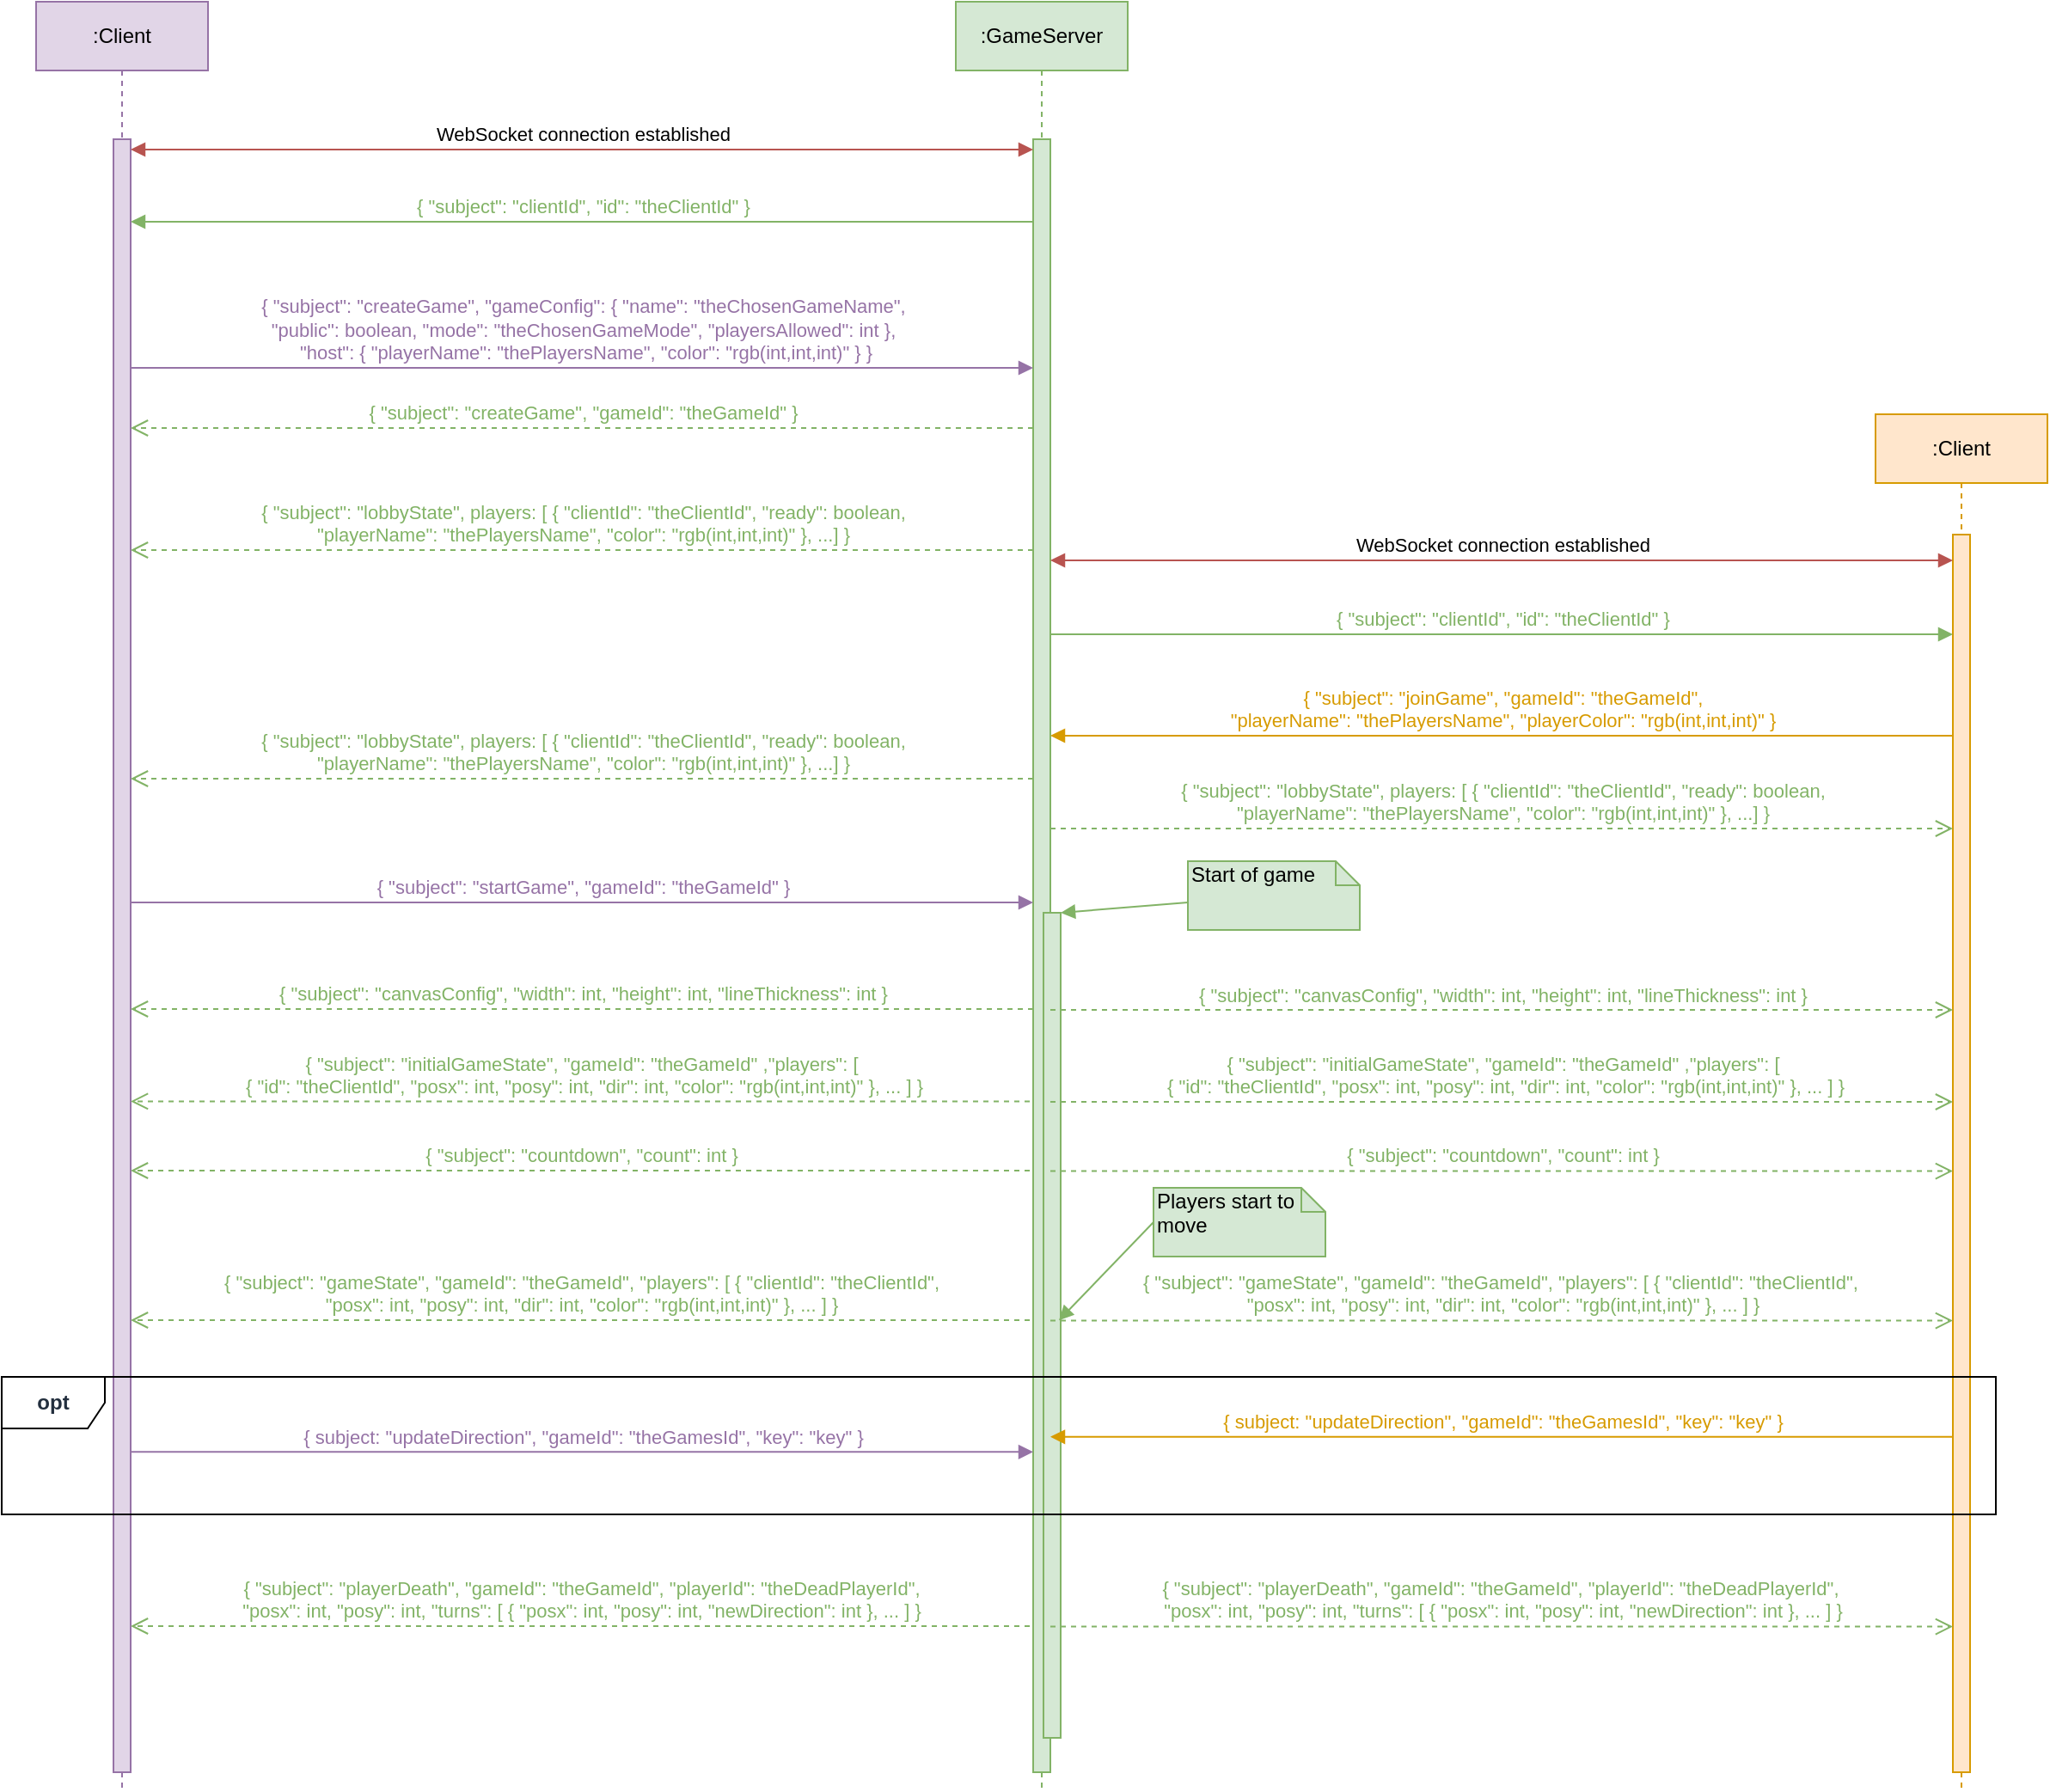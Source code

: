 <mxfile version="13.0.4" type="device"><diagram id="x6VjQY2JHNlnfzPoOkTp" name="Page-1"><mxGraphModel dx="1263" dy="650" grid="1" gridSize="10" guides="1" tooltips="1" connect="1" arrows="1" fold="1" page="1" pageScale="1" pageWidth="827" pageHeight="1169" math="0" shadow="0"><root><mxCell id="0"/><mxCell id="1" parent="0"/><mxCell id="3tJNfasR7rxR21M_EDKT-1" value=":GameServer" style="shape=umlLifeline;perimeter=lifelinePerimeter;whiteSpace=wrap;html=1;container=1;collapsible=0;recursiveResize=0;outlineConnect=0;fillColor=#d5e8d4;strokeColor=#82b366;" vertex="1" parent="1"><mxGeometry x="585" y="40" width="100" height="1040" as="geometry"/></mxCell><mxCell id="3tJNfasR7rxR21M_EDKT-12" value="" style="html=1;points=[];perimeter=orthogonalPerimeter;fillColor=#d5e8d4;strokeColor=#82b366;" vertex="1" parent="3tJNfasR7rxR21M_EDKT-1"><mxGeometry x="45" y="80" width="10" height="950" as="geometry"/></mxCell><mxCell id="3tJNfasR7rxR21M_EDKT-39" value="" style="html=1;points=[];perimeter=orthogonalPerimeter;fillColor=#d5e8d4;strokeColor=#82b366;" vertex="1" parent="3tJNfasR7rxR21M_EDKT-1"><mxGeometry x="51" y="530" width="10" height="480" as="geometry"/></mxCell><mxCell id="3tJNfasR7rxR21M_EDKT-2" value=":Client" style="shape=umlLifeline;perimeter=lifelinePerimeter;whiteSpace=wrap;html=1;container=1;collapsible=0;recursiveResize=0;outlineConnect=0;fillColor=#e1d5e7;strokeColor=#9673a6;" vertex="1" parent="1"><mxGeometry x="50" y="40" width="100" height="1040" as="geometry"/></mxCell><mxCell id="3tJNfasR7rxR21M_EDKT-11" value="" style="html=1;points=[];perimeter=orthogonalPerimeter;fillColor=#e1d5e7;strokeColor=#9673a6;" vertex="1" parent="3tJNfasR7rxR21M_EDKT-2"><mxGeometry x="45" y="80" width="10" height="950" as="geometry"/></mxCell><mxCell id="3tJNfasR7rxR21M_EDKT-25" value=":Client" style="shape=umlLifeline;perimeter=lifelinePerimeter;whiteSpace=wrap;html=1;container=1;collapsible=0;recursiveResize=0;outlineConnect=0;fillColor=#ffe6cc;strokeColor=#d79b00;" vertex="1" parent="1"><mxGeometry x="1120" y="280" width="100" height="800" as="geometry"/></mxCell><mxCell id="3tJNfasR7rxR21M_EDKT-26" value="" style="html=1;points=[];perimeter=orthogonalPerimeter;fillColor=#ffe6cc;strokeColor=#d79b00;" vertex="1" parent="3tJNfasR7rxR21M_EDKT-25"><mxGeometry x="45" y="70" width="10" height="720" as="geometry"/></mxCell><mxCell id="3tJNfasR7rxR21M_EDKT-53" value="&lt;b&gt;&lt;font color=&quot;#232f3e&quot;&gt;opt&lt;/font&gt;&lt;/b&gt;" style="shape=umlFrame;whiteSpace=wrap;html=1;fontColor=#D79B00;" vertex="1" parent="1"><mxGeometry x="30" y="840" width="1160" height="80" as="geometry"/></mxCell><mxCell id="3tJNfasR7rxR21M_EDKT-52" value="{ subject: &quot;updateDirection&quot;, &quot;gameId&quot;: &quot;theGamesId&quot;, &quot;key&quot;: &quot;key&quot; }" style="html=1;verticalAlign=bottom;endArrow=block;fontColor=#D79B00;fillColor=#ffe6cc;strokeColor=#d79b00;exitX=0;exitY=0.729;exitDx=0;exitDy=0;exitPerimeter=0;" edge="1" parent="1" source="3tJNfasR7rxR21M_EDKT-26" target="3tJNfasR7rxR21M_EDKT-12"><mxGeometry relative="1" as="geometry"><mxPoint x="1165" y="870" as="sourcePoint"/><mxPoint x="640" y="870" as="targetPoint"/></mxGeometry></mxCell><mxCell id="3tJNfasR7rxR21M_EDKT-54" value="&lt;div&gt;{ &quot;subject&quot;: &quot;playerDeath&quot;, &quot;gameId&quot;: &quot;theGameId&quot;, &quot;playerId&quot;: &quot;theDeadPlayerId&quot;,&amp;nbsp;&lt;/div&gt;&lt;div&gt;&quot;posx&quot;: int, &quot;posy&quot;: int, &quot;turns&quot;: [ { &quot;posx&quot;: int, &quot;posy&quot;: int, &quot;newDirection&quot;: int }, ... ] }&lt;/div&gt;" style="html=1;verticalAlign=bottom;endArrow=open;dashed=1;endSize=8;fontColor=#82B366;fillColor=#d5e8d4;strokeColor=#82b366;" edge="1" parent="1"><mxGeometry relative="1" as="geometry"><mxPoint x="1165" y="985.28" as="targetPoint"/><mxPoint x="640" y="985.28" as="sourcePoint"/></mxGeometry></mxCell><mxCell id="3tJNfasR7rxR21M_EDKT-45" value="&lt;div&gt;{ &quot;subject&quot;: &quot;gameState&quot;, &quot;gameId&quot;: &quot;theGameId&quot;, &quot;players&quot;: [ { &quot;clientId&quot;: &quot;theClientId&quot;,&amp;nbsp;&lt;/div&gt;&lt;div&gt;&quot;posx&quot;: int, &quot;posy&quot;: int, &quot;dir&quot;: int, &quot;color&quot;: &quot;rgb(int,int,int)&quot; }, ... ] }&lt;/div&gt;" style="html=1;verticalAlign=bottom;endArrow=open;dashed=1;endSize=8;fontColor=#82B366;fillColor=#d5e8d4;strokeColor=#82b366;" edge="1" parent="1"><mxGeometry relative="1" as="geometry"><mxPoint x="1165" y="807.28" as="targetPoint"/><mxPoint x="640" y="807.28" as="sourcePoint"/></mxGeometry></mxCell><mxCell id="3tJNfasR7rxR21M_EDKT-43" value="{ &quot;subject&quot;: &quot;countdown&quot;, &quot;count&quot;: int }" style="html=1;verticalAlign=bottom;endArrow=open;dashed=1;endSize=8;fontColor=#82B366;fillColor=#d5e8d4;strokeColor=#82b366;" edge="1" parent="1"><mxGeometry relative="1" as="geometry"><mxPoint x="1165" y="720.28" as="targetPoint"/><mxPoint x="640" y="720.28" as="sourcePoint"/></mxGeometry></mxCell><mxCell id="3tJNfasR7rxR21M_EDKT-40" value="{ &quot;subject&quot;: &quot;initialGameState&quot;, &quot;gameId&quot;: &quot;theGameId&quot; ,&quot;players&quot;: [&lt;br&gt;&amp;nbsp;{ &quot;id&quot;: &quot;theClientId&quot;, &quot;posx&quot;: int, &quot;posy&quot;: int, &quot;dir&quot;: int, &quot;color&quot;: &quot;rgb(int,int,int)&quot; }, ... ] }" style="html=1;verticalAlign=bottom;endArrow=open;dashed=1;endSize=8;fontColor=#82B366;fillColor=#d5e8d4;strokeColor=#82b366;" edge="1" parent="1"><mxGeometry relative="1" as="geometry"><mxPoint x="1165" y="680" as="targetPoint"/><mxPoint x="640" y="680" as="sourcePoint"/></mxGeometry></mxCell><mxCell id="3tJNfasR7rxR21M_EDKT-35" value="{ &quot;subject&quot;: &quot;canvasConfig&quot;, &quot;width&quot;: int, &quot;height&quot;: int, &quot;lineThickness&quot;: int }" style="html=1;verticalAlign=bottom;endArrow=open;dashed=1;endSize=8;fontColor=#82B366;fillColor=#d5e8d4;strokeColor=#82b366;" edge="1" parent="1" source="3tJNfasR7rxR21M_EDKT-12"><mxGeometry relative="1" as="geometry"><mxPoint x="1165" y="626.5" as="targetPoint"/><mxPoint x="640" y="626.5" as="sourcePoint"/></mxGeometry></mxCell><mxCell id="3tJNfasR7rxR21M_EDKT-5" value="WebSocket connection established" style="html=1;verticalAlign=bottom;endArrow=block;startArrow=block;startFill=1;fillColor=#f8cecc;strokeColor=#b85450;" edge="1" parent="1"><mxGeometry relative="1" as="geometry"><mxPoint x="105" y="126" as="sourcePoint"/><mxPoint x="630" y="126" as="targetPoint"/></mxGeometry></mxCell><mxCell id="3tJNfasR7rxR21M_EDKT-7" value="{ &quot;subject&quot;: &quot;clientId&quot;, &quot;id&quot;: &quot;theClientId&quot; }" style="html=1;verticalAlign=bottom;endArrow=none;startArrow=block;startFill=1;endFill=0;fillColor=#d5e8d4;strokeColor=#82b366;fontColor=#82B366;" edge="1" parent="1"><mxGeometry relative="1" as="geometry"><mxPoint x="105" y="168" as="sourcePoint"/><mxPoint x="630" y="168" as="targetPoint"/></mxGeometry></mxCell><mxCell id="3tJNfasR7rxR21M_EDKT-13" value="{ &quot;subject&quot;: &quot;createGame&quot;, &quot;gameConfig&quot;: { &quot;name&quot;: &quot;theChosenGameName&quot;, &lt;br&gt;&quot;public&quot;: boolean,&amp;nbsp;&quot;mode&quot;: &quot;theChosenGameMode&quot;,&amp;nbsp;&quot;playersAllowed&quot;: int },&lt;br&gt;&amp;nbsp;&quot;host&quot;: { &quot;playerName&quot;: &quot;thePlayersName&quot;, &quot;color&quot;: &quot;rgb(int,int,int)&quot; } }" style="html=1;verticalAlign=bottom;endArrow=block;entryX=0;entryY=0;fontColor=#9673A6;fillColor=#e1d5e7;strokeColor=#9673a6;" edge="1" parent="1"><mxGeometry relative="1" as="geometry"><mxPoint x="105" y="253" as="sourcePoint"/><mxPoint x="630" y="253" as="targetPoint"/></mxGeometry></mxCell><mxCell id="3tJNfasR7rxR21M_EDKT-14" value="{ &quot;subject&quot;: &quot;lobbyState&quot;, players: [ { &quot;clientId&quot;: &quot;theClientId&quot;, &quot;ready&quot;: boolean, &lt;br&gt;&quot;playerName&quot;: &quot;thePlayersName&quot;, &quot;color&quot;: &quot;rgb(int,int,int)&quot; }, ...] }" style="html=1;verticalAlign=bottom;endArrow=open;dashed=1;endSize=8;fontColor=#82B366;fillColor=#d5e8d4;strokeColor=#82b366;" edge="1" source="3tJNfasR7rxR21M_EDKT-12" parent="1"><mxGeometry relative="1" as="geometry"><mxPoint x="105" y="359" as="targetPoint"/><mxPoint x="715" y="359" as="sourcePoint"/></mxGeometry></mxCell><mxCell id="3tJNfasR7rxR21M_EDKT-19" value="{ &quot;subject&quot;: &quot;createGame&quot;, &quot;gameId&quot;: &quot;theGameId&quot; }" style="html=1;verticalAlign=bottom;endArrow=open;dashed=1;endSize=8;fontColor=#82B366;fillColor=#d5e8d4;strokeColor=#82b366;" edge="1" parent="1" source="3tJNfasR7rxR21M_EDKT-12"><mxGeometry relative="1" as="geometry"><mxPoint x="105" y="288" as="targetPoint"/><mxPoint x="715" y="288" as="sourcePoint"/></mxGeometry></mxCell><mxCell id="3tJNfasR7rxR21M_EDKT-27" value="WebSocket connection established" style="html=1;verticalAlign=bottom;endArrow=block;startArrow=block;startFill=1;fillColor=#f8cecc;strokeColor=#b85450;" edge="1" parent="1"><mxGeometry relative="1" as="geometry"><mxPoint x="640" y="365" as="sourcePoint"/><mxPoint x="1165" y="365" as="targetPoint"/></mxGeometry></mxCell><mxCell id="3tJNfasR7rxR21M_EDKT-28" value="{ &quot;subject&quot;: &quot;clientId&quot;, &quot;id&quot;: &quot;theClientId&quot; }" style="html=1;verticalAlign=bottom;endArrow=none;startArrow=block;startFill=1;endFill=0;fillColor=#d5e8d4;strokeColor=#82b366;fontColor=#82B366;" edge="1" parent="1"><mxGeometry relative="1" as="geometry"><mxPoint x="1165" y="408" as="sourcePoint"/><mxPoint x="640" y="408" as="targetPoint"/></mxGeometry></mxCell><mxCell id="3tJNfasR7rxR21M_EDKT-29" value="{ &quot;subject&quot;: &quot;joinGame&quot;, &quot;gameId&quot;: &quot;theGameId&quot;, &lt;br&gt;&quot;playerName&quot;: &quot;thePlayersName&quot;, &quot;playerColor&quot;: &quot;rgb(int,int,int)&quot; }" style="html=1;verticalAlign=bottom;endArrow=block;fontColor=#D79B00;fillColor=#ffe6cc;strokeColor=#d79b00;" edge="1" parent="1"><mxGeometry relative="1" as="geometry"><mxPoint x="1165" y="467" as="sourcePoint"/><mxPoint x="640" y="467" as="targetPoint"/></mxGeometry></mxCell><mxCell id="3tJNfasR7rxR21M_EDKT-32" value="{ &quot;subject&quot;: &quot;lobbyState&quot;, players: [ { &quot;clientId&quot;: &quot;theClientId&quot;, &quot;ready&quot;: boolean, &lt;br&gt;&quot;playerName&quot;: &quot;thePlayersName&quot;, &quot;color&quot;: &quot;rgb(int,int,int)&quot; }, ...] }" style="html=1;verticalAlign=bottom;endArrow=open;dashed=1;endSize=8;fontColor=#82B366;fillColor=#d5e8d4;strokeColor=#82b366;" edge="1" parent="1"><mxGeometry relative="1" as="geometry"><mxPoint x="105" y="492" as="targetPoint"/><mxPoint x="630" y="492" as="sourcePoint"/></mxGeometry></mxCell><mxCell id="3tJNfasR7rxR21M_EDKT-33" value="{ &quot;subject&quot;: &quot;lobbyState&quot;, players: [ { &quot;clientId&quot;: &quot;theClientId&quot;, &quot;ready&quot;: boolean, &lt;br&gt;&quot;playerName&quot;: &quot;thePlayersName&quot;, &quot;color&quot;: &quot;rgb(int,int,int)&quot; }, ...] }" style="html=1;verticalAlign=bottom;endArrow=open;dashed=1;endSize=8;fontColor=#82B366;fillColor=#d5e8d4;strokeColor=#82b366;" edge="1" parent="1"><mxGeometry relative="1" as="geometry"><mxPoint x="1165" y="521" as="targetPoint"/><mxPoint x="640" y="521" as="sourcePoint"/></mxGeometry></mxCell><mxCell id="3tJNfasR7rxR21M_EDKT-34" value="{ &quot;subject&quot;: &quot;startGame&quot;, &quot;gameId&quot;: &quot;theGameId&quot; }" style="html=1;verticalAlign=bottom;endArrow=block;fontColor=#9673A6;fillColor=#e1d5e7;strokeColor=#9673a6;" edge="1" parent="1"><mxGeometry relative="1" as="geometry"><mxPoint x="105" y="564" as="sourcePoint"/><mxPoint x="630" y="564" as="targetPoint"/></mxGeometry></mxCell><mxCell id="3tJNfasR7rxR21M_EDKT-36" value="{ &quot;subject&quot;: &quot;canvasConfig&quot;, &quot;width&quot;: int, &quot;height&quot;: int, &quot;lineThickness&quot;: int }" style="html=1;verticalAlign=bottom;endArrow=open;dashed=1;endSize=8;fontColor=#82B366;fillColor=#d5e8d4;strokeColor=#82b366;" edge="1" parent="1"><mxGeometry relative="1" as="geometry"><mxPoint x="105" y="626" as="targetPoint"/><mxPoint x="630" y="626" as="sourcePoint"/></mxGeometry></mxCell><mxCell id="3tJNfasR7rxR21M_EDKT-38" value="" style="rounded=0;orthogonalLoop=1;jettySize=auto;html=1;startArrow=none;startFill=0;endArrow=block;endFill=1;fontColor=#D79B00;fillColor=#d5e8d4;strokeColor=#82b366;" edge="1" parent="1" source="3tJNfasR7rxR21M_EDKT-37" target="3tJNfasR7rxR21M_EDKT-39"><mxGeometry relative="1" as="geometry"/></mxCell><mxCell id="3tJNfasR7rxR21M_EDKT-37" value="Start of game" style="shape=note;whiteSpace=wrap;html=1;size=14;verticalAlign=top;align=left;spacingTop=-6;fillColor=#d5e8d4;strokeColor=#82b366;" vertex="1" parent="1"><mxGeometry x="720" y="540" width="100" height="40" as="geometry"/></mxCell><mxCell id="3tJNfasR7rxR21M_EDKT-41" value="{ &quot;subject&quot;: &quot;initialGameState&quot;, &quot;gameId&quot;: &quot;theGameId&quot; ,&quot;players&quot;: [&lt;br&gt;&amp;nbsp;{ &quot;id&quot;: &quot;theClientId&quot;, &quot;posx&quot;: int, &quot;posy&quot;: int, &quot;dir&quot;: int, &quot;color&quot;: &quot;rgb(int,int,int)&quot; }, ... ] }" style="html=1;verticalAlign=bottom;endArrow=open;dashed=1;endSize=8;fontColor=#82B366;fillColor=#d5e8d4;strokeColor=#82b366;exitX=-0.2;exitY=0.829;exitDx=0;exitDy=0;exitPerimeter=0;" edge="1" parent="1"><mxGeometry relative="1" as="geometry"><mxPoint x="105" y="679.72" as="targetPoint"/><mxPoint x="628" y="679.72" as="sourcePoint"/></mxGeometry></mxCell><mxCell id="3tJNfasR7rxR21M_EDKT-44" value="{ &quot;subject&quot;: &quot;countdown&quot;, &quot;count&quot;: int }" style="html=1;verticalAlign=bottom;endArrow=open;dashed=1;endSize=8;fontColor=#82B366;fillColor=#d5e8d4;strokeColor=#82b366;exitX=-0.2;exitY=0.829;exitDx=0;exitDy=0;exitPerimeter=0;" edge="1" parent="1"><mxGeometry relative="1" as="geometry"><mxPoint x="105" y="720" as="targetPoint"/><mxPoint x="628" y="720" as="sourcePoint"/></mxGeometry></mxCell><mxCell id="3tJNfasR7rxR21M_EDKT-46" value="{ &quot;subject&quot;: &quot;gameState&quot;, &quot;gameId&quot;: &quot;theGameId&quot;, &quot;players&quot;: [ { &quot;clientId&quot;: &quot;theClientId&quot;, &lt;br&gt;&quot;posx&quot;: int, &quot;posy&quot;: int, &quot;dir&quot;: int, &quot;color&quot;: &quot;rgb(int,int,int)&quot; }, ... ] }" style="html=1;verticalAlign=bottom;endArrow=open;dashed=1;endSize=8;fontColor=#82B366;fillColor=#d5e8d4;strokeColor=#82b366;exitX=-0.2;exitY=0.829;exitDx=0;exitDy=0;exitPerimeter=0;" edge="1" parent="1"><mxGeometry relative="1" as="geometry"><mxPoint x="105" y="807" as="targetPoint"/><mxPoint x="628" y="807" as="sourcePoint"/></mxGeometry></mxCell><mxCell id="3tJNfasR7rxR21M_EDKT-48" value="Players start to move" style="shape=note;whiteSpace=wrap;html=1;size=14;verticalAlign=top;align=left;spacingTop=-6;fillColor=#d5e8d4;strokeColor=#82b366;" vertex="1" parent="1"><mxGeometry x="700" y="730" width="100" height="40" as="geometry"/></mxCell><mxCell id="3tJNfasR7rxR21M_EDKT-49" value="" style="rounded=0;orthogonalLoop=1;jettySize=auto;html=1;startArrow=none;startFill=0;endArrow=block;endFill=1;fontColor=#D79B00;fillColor=#d5e8d4;strokeColor=#82b366;exitX=0;exitY=0.5;exitDx=0;exitDy=0;exitPerimeter=0;entryX=0.9;entryY=0.494;entryDx=0;entryDy=0;entryPerimeter=0;" edge="1" parent="1" source="3tJNfasR7rxR21M_EDKT-48" target="3tJNfasR7rxR21M_EDKT-39"><mxGeometry relative="1" as="geometry"><mxPoint x="730" y="574.032" as="sourcePoint"/><mxPoint x="656" y="580" as="targetPoint"/></mxGeometry></mxCell><mxCell id="3tJNfasR7rxR21M_EDKT-51" value="{ subject: &quot;updateDirection&quot;, &quot;gameId&quot;: &quot;theGamesId&quot;, &quot;key&quot;: &quot;key&quot; }" style="html=1;verticalAlign=bottom;endArrow=block;fontColor=#9673A6;fillColor=#e1d5e7;strokeColor=#9673a6;entryX=0;entryY=0.767;entryDx=0;entryDy=0;entryPerimeter=0;" edge="1" parent="1"><mxGeometry relative="1" as="geometry"><mxPoint x="105" y="883.65" as="sourcePoint"/><mxPoint x="630" y="883.65" as="targetPoint"/></mxGeometry></mxCell><mxCell id="3tJNfasR7rxR21M_EDKT-55" value="{ &quot;subject&quot;: &quot;playerDeath&quot;, &quot;gameId&quot;: &quot;theGameId&quot;, &quot;playerId&quot;: &quot;theDeadPlayerId&quot;, &lt;br&gt;&quot;posx&quot;: int, &quot;posy&quot;: int, &quot;turns&quot;: [ { &quot;posx&quot;: int, &quot;posy&quot;: int, &quot;newDirection&quot;: int }, ... ] }" style="html=1;verticalAlign=bottom;endArrow=open;dashed=1;endSize=8;fontColor=#82B366;fillColor=#d5e8d4;strokeColor=#82b366;exitX=-0.2;exitY=0.829;exitDx=0;exitDy=0;exitPerimeter=0;" edge="1" parent="1"><mxGeometry relative="1" as="geometry"><mxPoint x="105" y="985" as="targetPoint"/><mxPoint x="628" y="985" as="sourcePoint"/></mxGeometry></mxCell></root></mxGraphModel></diagram></mxfile>